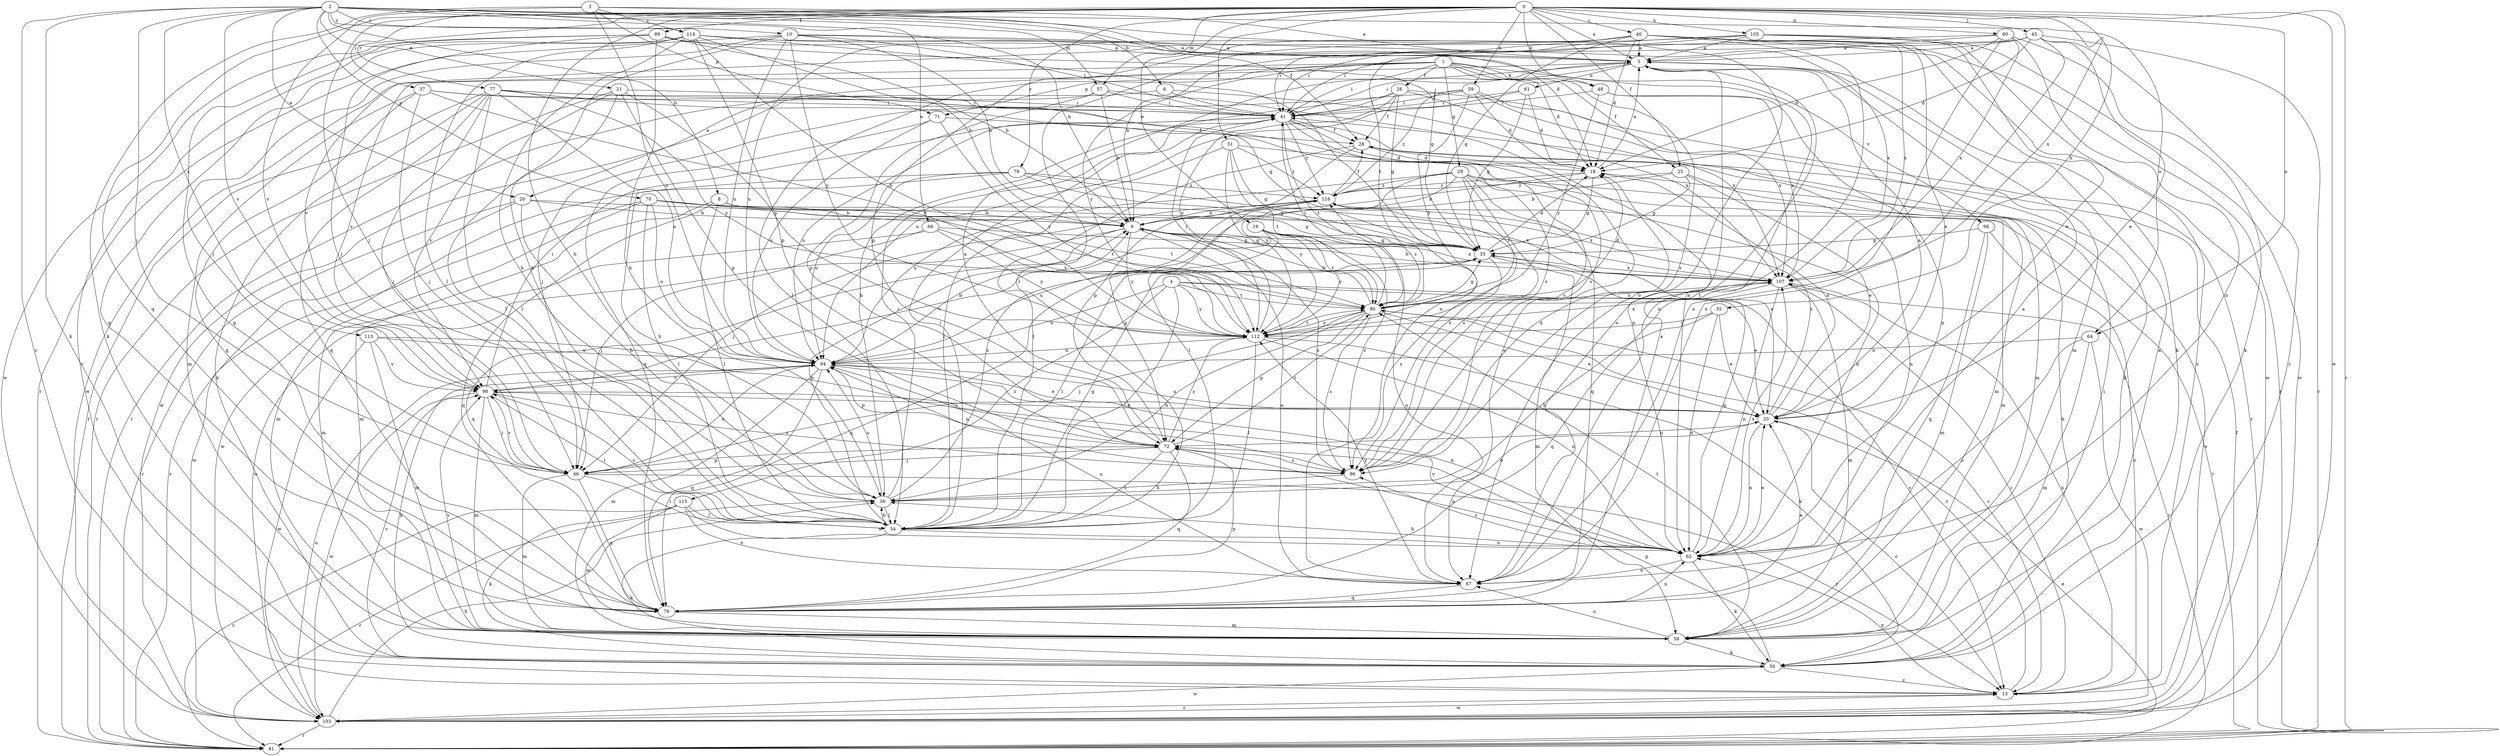 strict digraph  {
0;
1;
2;
3;
4;
5;
6;
8;
9;
10;
13;
18;
19;
20;
21;
23;
25;
26;
28;
29;
33;
35;
36;
37;
40;
41;
45;
46;
48;
50;
51;
54;
57;
58;
59;
60;
61;
62;
64;
66;
67;
70;
71;
72;
76;
77;
78;
81;
86;
89;
90;
94;
96;
98;
103;
105;
107;
112;
113;
114;
115;
116;
0 -> 5  [label=a];
0 -> 19  [label=e];
0 -> 25  [label=f];
0 -> 35  [label=h];
0 -> 36  [label=h];
0 -> 37  [label=i];
0 -> 40  [label=i];
0 -> 45  [label=j];
0 -> 46  [label=j];
0 -> 48  [label=k];
0 -> 51  [label=l];
0 -> 57  [label=m];
0 -> 59  [label=n];
0 -> 60  [label=n];
0 -> 64  [label=o];
0 -> 76  [label=q];
0 -> 77  [label=r];
0 -> 78  [label=r];
0 -> 81  [label=r];
0 -> 89  [label=t];
0 -> 103  [label=w];
0 -> 105  [label=x];
0 -> 107  [label=x];
1 -> 18  [label=d];
1 -> 20  [label=e];
1 -> 25  [label=f];
1 -> 26  [label=f];
1 -> 29  [label=g];
1 -> 41  [label=i];
1 -> 48  [label=k];
1 -> 54  [label=l];
1 -> 86  [label=s];
1 -> 96  [label=v];
1 -> 103  [label=w];
1 -> 112  [label=y];
2 -> 6  [label=b];
2 -> 8  [label=b];
2 -> 9  [label=b];
2 -> 10  [label=c];
2 -> 13  [label=c];
2 -> 20  [label=e];
2 -> 21  [label=e];
2 -> 28  [label=f];
2 -> 46  [label=j];
2 -> 50  [label=k];
2 -> 57  [label=m];
2 -> 64  [label=o];
2 -> 66  [label=o];
2 -> 67  [label=o];
2 -> 70  [label=p];
2 -> 98  [label=v];
2 -> 113  [label=z];
2 -> 114  [label=z];
3 -> 5  [label=a];
3 -> 18  [label=d];
3 -> 50  [label=k];
3 -> 71  [label=p];
3 -> 94  [label=u];
3 -> 98  [label=v];
3 -> 114  [label=z];
4 -> 13  [label=c];
4 -> 23  [label=e];
4 -> 54  [label=l];
4 -> 90  [label=t];
4 -> 94  [label=u];
4 -> 112  [label=y];
4 -> 115  [label=z];
5 -> 41  [label=i];
5 -> 58  [label=m];
5 -> 61  [label=n];
5 -> 67  [label=o];
5 -> 71  [label=p];
5 -> 98  [label=v];
6 -> 41  [label=i];
6 -> 103  [label=w];
6 -> 107  [label=x];
8 -> 9  [label=b];
8 -> 54  [label=l];
8 -> 58  [label=m];
8 -> 76  [label=q];
8 -> 90  [label=t];
8 -> 107  [label=x];
9 -> 33  [label=g];
9 -> 67  [label=o];
9 -> 76  [label=q];
9 -> 86  [label=s];
9 -> 103  [label=w];
9 -> 107  [label=x];
9 -> 112  [label=y];
10 -> 5  [label=a];
10 -> 9  [label=b];
10 -> 36  [label=h];
10 -> 41  [label=i];
10 -> 46  [label=j];
10 -> 81  [label=r];
10 -> 94  [label=u];
10 -> 107  [label=x];
10 -> 112  [label=y];
13 -> 62  [label=n];
13 -> 90  [label=t];
13 -> 103  [label=w];
13 -> 107  [label=x];
18 -> 5  [label=a];
18 -> 9  [label=b];
18 -> 33  [label=g];
18 -> 103  [label=w];
18 -> 116  [label=z];
19 -> 33  [label=g];
19 -> 67  [label=o];
19 -> 86  [label=s];
19 -> 90  [label=t];
19 -> 94  [label=u];
19 -> 98  [label=v];
19 -> 112  [label=y];
20 -> 9  [label=b];
20 -> 33  [label=g];
20 -> 36  [label=h];
20 -> 81  [label=r];
20 -> 103  [label=w];
21 -> 41  [label=i];
21 -> 54  [label=l];
21 -> 72  [label=p];
21 -> 81  [label=r];
21 -> 98  [label=v];
21 -> 112  [label=y];
23 -> 5  [label=a];
23 -> 13  [label=c];
23 -> 18  [label=d];
23 -> 62  [label=n];
23 -> 72  [label=p];
23 -> 94  [label=u];
23 -> 116  [label=z];
25 -> 9  [label=b];
25 -> 23  [label=e];
25 -> 33  [label=g];
25 -> 62  [label=n];
25 -> 116  [label=z];
26 -> 28  [label=f];
26 -> 33  [label=g];
26 -> 36  [label=h];
26 -> 41  [label=i];
26 -> 81  [label=r];
26 -> 107  [label=x];
26 -> 112  [label=y];
28 -> 18  [label=d];
28 -> 54  [label=l];
28 -> 58  [label=m];
28 -> 72  [label=p];
29 -> 50  [label=k];
29 -> 54  [label=l];
29 -> 58  [label=m];
29 -> 62  [label=n];
29 -> 76  [label=q];
29 -> 86  [label=s];
29 -> 90  [label=t];
29 -> 94  [label=u];
29 -> 112  [label=y];
29 -> 116  [label=z];
33 -> 18  [label=d];
33 -> 54  [label=l];
33 -> 58  [label=m];
33 -> 76  [label=q];
33 -> 86  [label=s];
33 -> 107  [label=x];
35 -> 23  [label=e];
35 -> 36  [label=h];
35 -> 62  [label=n];
35 -> 112  [label=y];
36 -> 23  [label=e];
36 -> 41  [label=i];
36 -> 54  [label=l];
36 -> 81  [label=r];
36 -> 94  [label=u];
36 -> 116  [label=z];
37 -> 41  [label=i];
37 -> 46  [label=j];
37 -> 58  [label=m];
37 -> 76  [label=q];
37 -> 86  [label=s];
37 -> 112  [label=y];
40 -> 5  [label=a];
40 -> 18  [label=d];
40 -> 23  [label=e];
40 -> 33  [label=g];
40 -> 41  [label=i];
40 -> 50  [label=k];
40 -> 67  [label=o];
40 -> 72  [label=p];
40 -> 81  [label=r];
40 -> 94  [label=u];
40 -> 103  [label=w];
40 -> 107  [label=x];
41 -> 28  [label=f];
41 -> 58  [label=m];
41 -> 67  [label=o];
41 -> 86  [label=s];
41 -> 90  [label=t];
41 -> 94  [label=u];
41 -> 116  [label=z];
45 -> 5  [label=a];
45 -> 13  [label=c];
45 -> 18  [label=d];
45 -> 23  [label=e];
45 -> 41  [label=i];
45 -> 67  [label=o];
45 -> 81  [label=r];
45 -> 98  [label=v];
46 -> 13  [label=c];
46 -> 54  [label=l];
46 -> 58  [label=m];
46 -> 72  [label=p];
46 -> 76  [label=q];
46 -> 94  [label=u];
46 -> 98  [label=v];
48 -> 41  [label=i];
48 -> 62  [label=n];
48 -> 107  [label=x];
48 -> 112  [label=y];
50 -> 13  [label=c];
50 -> 41  [label=i];
50 -> 72  [label=p];
50 -> 98  [label=v];
50 -> 103  [label=w];
51 -> 18  [label=d];
51 -> 33  [label=g];
51 -> 54  [label=l];
51 -> 90  [label=t];
51 -> 112  [label=y];
51 -> 116  [label=z];
54 -> 9  [label=b];
54 -> 33  [label=g];
54 -> 36  [label=h];
54 -> 41  [label=i];
54 -> 50  [label=k];
54 -> 62  [label=n];
54 -> 98  [label=v];
57 -> 9  [label=b];
57 -> 41  [label=i];
57 -> 62  [label=n];
57 -> 72  [label=p];
57 -> 81  [label=r];
58 -> 5  [label=a];
58 -> 50  [label=k];
58 -> 67  [label=o];
58 -> 90  [label=t];
58 -> 98  [label=v];
59 -> 18  [label=d];
59 -> 41  [label=i];
59 -> 46  [label=j];
59 -> 50  [label=k];
59 -> 107  [label=x];
59 -> 112  [label=y];
59 -> 116  [label=z];
60 -> 5  [label=a];
60 -> 9  [label=b];
60 -> 18  [label=d];
60 -> 50  [label=k];
60 -> 62  [label=n];
60 -> 67  [label=o];
60 -> 107  [label=x];
61 -> 18  [label=d];
61 -> 33  [label=g];
61 -> 41  [label=i];
61 -> 94  [label=u];
62 -> 5  [label=a];
62 -> 23  [label=e];
62 -> 33  [label=g];
62 -> 36  [label=h];
62 -> 50  [label=k];
62 -> 67  [label=o];
62 -> 86  [label=s];
62 -> 98  [label=v];
62 -> 107  [label=x];
64 -> 58  [label=m];
64 -> 67  [label=o];
64 -> 94  [label=u];
64 -> 103  [label=w];
66 -> 33  [label=g];
66 -> 46  [label=j];
66 -> 58  [label=m];
66 -> 90  [label=t];
66 -> 112  [label=y];
67 -> 76  [label=q];
67 -> 94  [label=u];
67 -> 112  [label=y];
70 -> 9  [label=b];
70 -> 23  [label=e];
70 -> 54  [label=l];
70 -> 58  [label=m];
70 -> 81  [label=r];
70 -> 90  [label=t];
70 -> 94  [label=u];
71 -> 28  [label=f];
71 -> 76  [label=q];
71 -> 94  [label=u];
71 -> 112  [label=y];
72 -> 5  [label=a];
72 -> 46  [label=j];
72 -> 54  [label=l];
72 -> 62  [label=n];
72 -> 76  [label=q];
72 -> 86  [label=s];
72 -> 90  [label=t];
72 -> 112  [label=y];
76 -> 5  [label=a];
76 -> 23  [label=e];
76 -> 58  [label=m];
76 -> 62  [label=n];
76 -> 72  [label=p];
77 -> 33  [label=g];
77 -> 41  [label=i];
77 -> 46  [label=j];
77 -> 50  [label=k];
77 -> 54  [label=l];
77 -> 76  [label=q];
77 -> 81  [label=r];
77 -> 86  [label=s];
77 -> 94  [label=u];
77 -> 112  [label=y];
78 -> 33  [label=g];
78 -> 36  [label=h];
78 -> 86  [label=s];
78 -> 94  [label=u];
78 -> 103  [label=w];
78 -> 116  [label=z];
81 -> 23  [label=e];
86 -> 18  [label=d];
86 -> 36  [label=h];
86 -> 94  [label=u];
89 -> 5  [label=a];
89 -> 9  [label=b];
89 -> 33  [label=g];
89 -> 36  [label=h];
89 -> 46  [label=j];
89 -> 76  [label=q];
89 -> 103  [label=w];
90 -> 9  [label=b];
90 -> 13  [label=c];
90 -> 18  [label=d];
90 -> 23  [label=e];
90 -> 33  [label=g];
90 -> 36  [label=h];
90 -> 41  [label=i];
90 -> 46  [label=j];
90 -> 72  [label=p];
90 -> 86  [label=s];
90 -> 107  [label=x];
90 -> 112  [label=y];
90 -> 116  [label=z];
94 -> 9  [label=b];
94 -> 23  [label=e];
94 -> 50  [label=k];
94 -> 58  [label=m];
94 -> 62  [label=n];
94 -> 72  [label=p];
94 -> 76  [label=q];
94 -> 98  [label=v];
96 -> 13  [label=c];
96 -> 33  [label=g];
96 -> 58  [label=m];
96 -> 76  [label=q];
98 -> 23  [label=e];
98 -> 41  [label=i];
98 -> 46  [label=j];
98 -> 54  [label=l];
98 -> 58  [label=m];
98 -> 86  [label=s];
98 -> 103  [label=w];
103 -> 13  [label=c];
103 -> 28  [label=f];
103 -> 36  [label=h];
103 -> 81  [label=r];
103 -> 94  [label=u];
105 -> 5  [label=a];
105 -> 13  [label=c];
105 -> 23  [label=e];
105 -> 41  [label=i];
105 -> 54  [label=l];
105 -> 90  [label=t];
105 -> 103  [label=w];
107 -> 9  [label=b];
107 -> 13  [label=c];
107 -> 58  [label=m];
107 -> 62  [label=n];
107 -> 76  [label=q];
107 -> 81  [label=r];
107 -> 90  [label=t];
112 -> 41  [label=i];
112 -> 50  [label=k];
112 -> 54  [label=l];
112 -> 62  [label=n];
112 -> 90  [label=t];
112 -> 94  [label=u];
112 -> 107  [label=x];
113 -> 58  [label=m];
113 -> 86  [label=s];
113 -> 94  [label=u];
113 -> 98  [label=v];
113 -> 103  [label=w];
114 -> 5  [label=a];
114 -> 9  [label=b];
114 -> 13  [label=c];
114 -> 36  [label=h];
114 -> 54  [label=l];
114 -> 62  [label=n];
114 -> 67  [label=o];
114 -> 72  [label=p];
114 -> 76  [label=q];
114 -> 112  [label=y];
115 -> 50  [label=k];
115 -> 54  [label=l];
115 -> 58  [label=m];
115 -> 62  [label=n];
115 -> 67  [label=o];
115 -> 81  [label=r];
116 -> 9  [label=b];
116 -> 28  [label=f];
116 -> 46  [label=j];
116 -> 72  [label=p];
116 -> 81  [label=r];
116 -> 107  [label=x];
}
